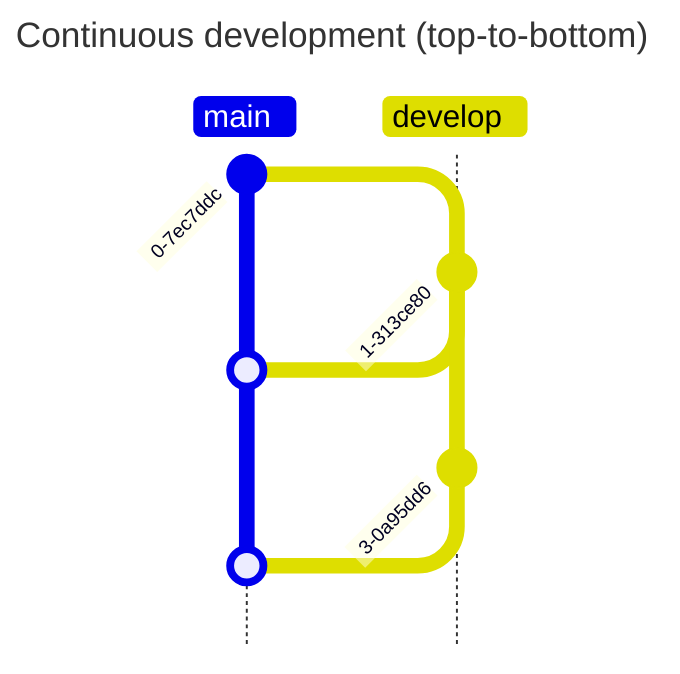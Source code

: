 ---
title: Continuous development (top-to-bottom)
---
gitGraph TB:
commit
branch develop
checkout develop
commit
checkout main
merge develop
checkout develop
commit
checkout main
merge develop